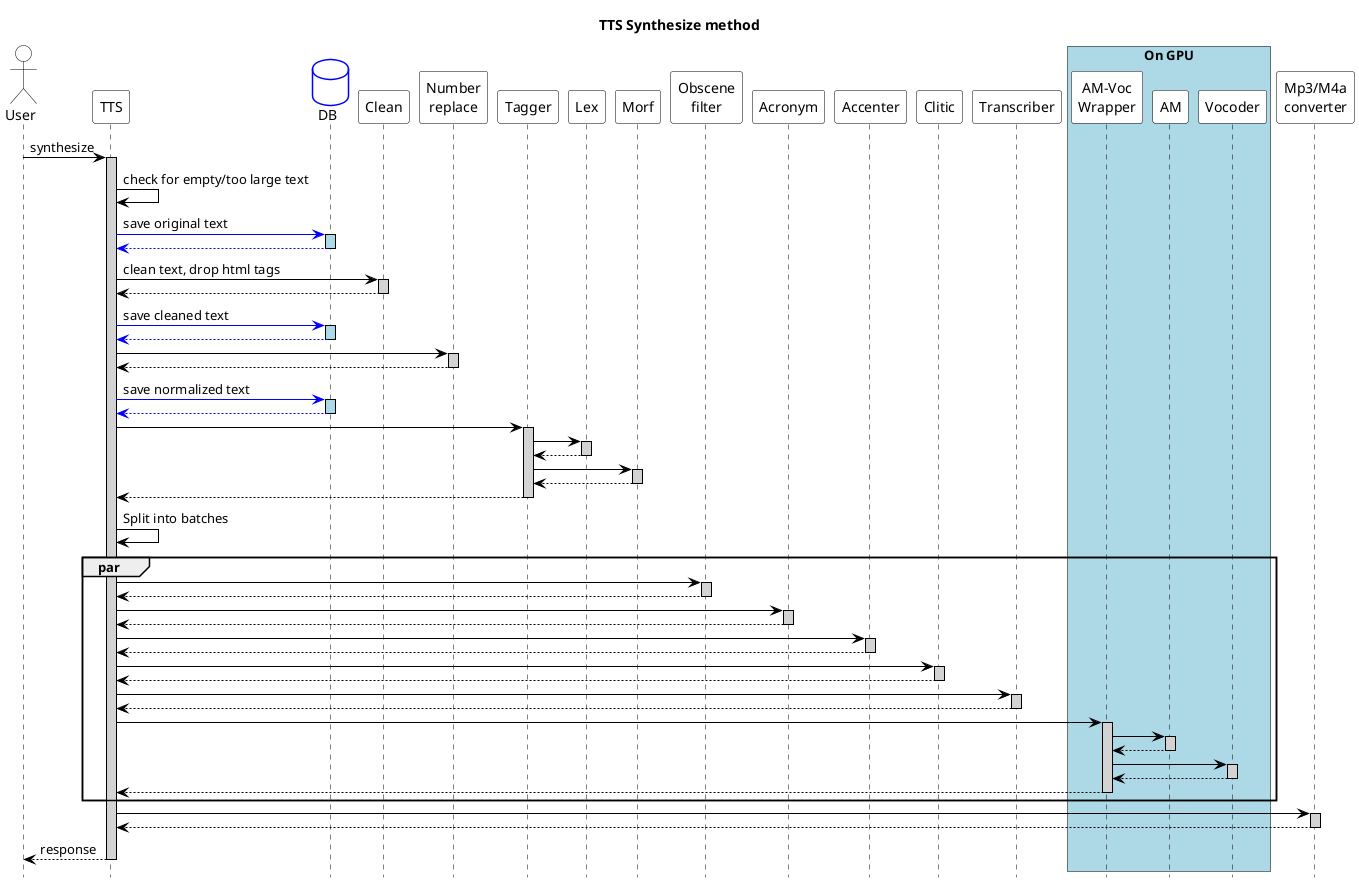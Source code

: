 @startuml TTS

skinparam sequence {
ParticipantBorderColor Black
ActorBorderColor Black

ParticipantBackgroundColor White
ActorBackgroundColor White

ArrowColor black
LifeLineBorderColor black
LifeLineBackgroundColor lightgray

BoxBorderColor black
}
skinparam databaseBackgroundColor White
skinparam dataBaseBorderColor Blue

hide footbox
title TTS Synthesize method

' skinparam handwritten true

actor User
participant "TTS" as tts
database "DB" as DB
participant "Clean" as Clean
participant "Number\nreplace" as num
participant "Tagger" as tagger
participant "Lex" as lex
participant "Morf" as morf
participant "Obscene\nfilter" as obscene
participant "Acronym" as acronym
participant "Accenter" as accenter
participant "Clitic" as clitic
participant "Transcriber" as transcriber

box "On GPU" #LightBlue
participant "AM-Voc\nWrapper" as amVoc
participant "AM" as am
participant "Vocoder" as vocoder
end box
participant "Mp3/M4a\nconverter" as converter

User -> tts: synthesize
activate tts

tts -> tts: check for empty/too large text

tts -[#blue]> DB: save original text
activate DB #lightblue
DB -[#blue]-> tts:
deactivate DB

tts -> Clean: clean text, drop html tags
activate Clean
Clean --> tts:
deactivate Clean

tts -[#blue]> DB: save cleaned text
activate DB #lightblue
DB -[#blue]-> tts:
deactivate DB


tts -> num: 
activate num
num --> tts:
deactivate num

tts -[#blue]> DB: save normalized text
activate DB #lightblue
DB -[#blue]-> tts:
deactivate DB

tts -> tagger: 
activate tagger
tagger -> lex: 
activate lex
lex --> tagger:
deactivate lex

tagger -> morf: 
activate morf
morf --> tagger:
deactivate morf

tagger --> tts:
deactivate tagger

tts -> tts: Split into batches

par

tts->obscene
activate obscene
obscene --> tts:
deactivate obscene

tts -> acronym: 
activate acronym
acronym --> tts:
deactivate acronym

tts -> accenter: 
activate accenter
accenter --> tts:
deactivate accenter

tts -> clitic: 
activate clitic
clitic --> tts:
deactivate clitic

tts -> transcriber: 
activate transcriber
transcriber --> tts:
deactivate transcriber

tts -> amVoc: 
activate amVoc

amVoc -> am: 
activate am
am --> amVoc:
deactivate am

amVoc -> vocoder: 
activate vocoder
vocoder --> amVoc:
deactivate vocoder
amVoc --> tts:
deactivate amVoc
end

tts -> converter: 
activate converter
converter --> tts:
deactivate converter


tts --> User: response
deactivate tts

@enduml